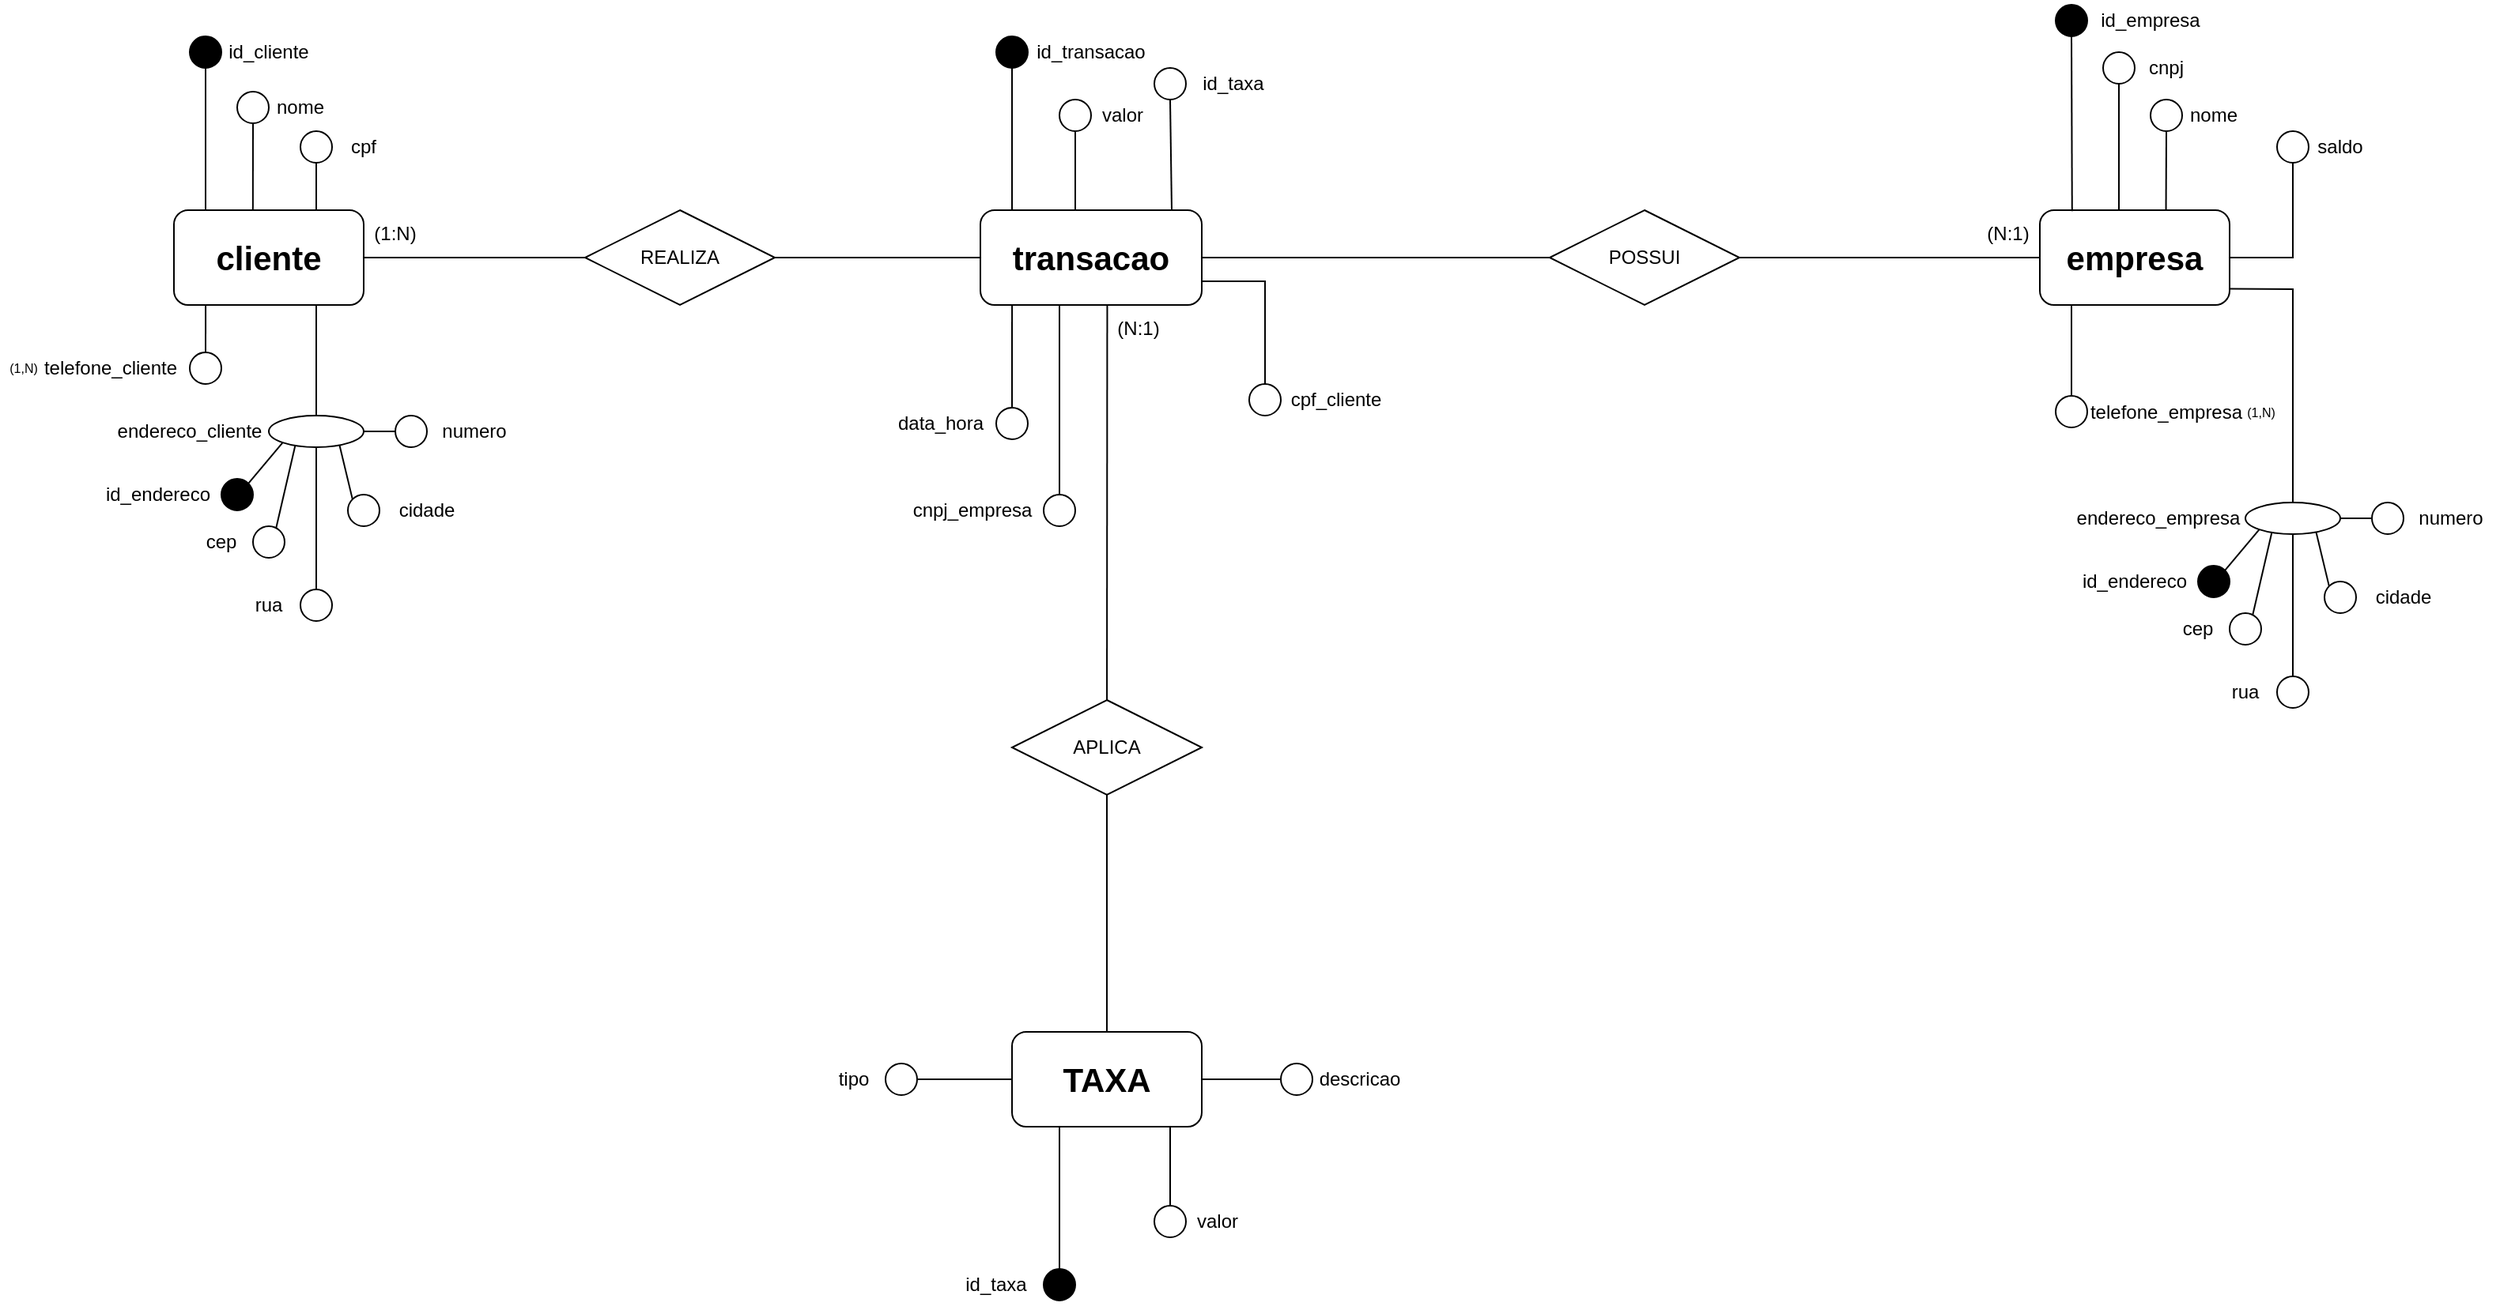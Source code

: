 <mxfile version="24.7.8">
  <diagram name="Página-1" id="SKghii0q1Nl7uyY7mQk5">
    <mxGraphModel dx="2487" dy="863" grid="1" gridSize="10" guides="1" tooltips="1" connect="1" arrows="1" fold="1" page="1" pageScale="1" pageWidth="827" pageHeight="1169" math="0" shadow="0">
      <root>
        <mxCell id="0" />
        <mxCell id="1" parent="0" />
        <mxCell id="FJmCj9QolmMg5CoQLkFB-1" value="&lt;b&gt;&lt;font style=&quot;font-size: 21px;&quot;&gt;cliente&lt;/font&gt;&lt;/b&gt;" style="rounded=1;whiteSpace=wrap;html=1;" parent="1" vertex="1">
          <mxGeometry x="100" y="190" width="120" height="60" as="geometry" />
        </mxCell>
        <mxCell id="FJmCj9QolmMg5CoQLkFB-2" value="" style="endArrow=none;html=1;rounded=0;exitX=0.167;exitY=1;exitDx=0;exitDy=0;exitPerimeter=0;" parent="1" source="FJmCj9QolmMg5CoQLkFB-1" target="FJmCj9QolmMg5CoQLkFB-3" edge="1">
          <mxGeometry width="50" height="50" relative="1" as="geometry">
            <mxPoint x="280" y="460" as="sourcePoint" />
            <mxPoint x="120" y="320" as="targetPoint" />
          </mxGeometry>
        </mxCell>
        <mxCell id="FJmCj9QolmMg5CoQLkFB-3" value="" style="ellipse;whiteSpace=wrap;html=1;aspect=fixed;" parent="1" vertex="1">
          <mxGeometry x="110" y="280" width="20" height="20" as="geometry" />
        </mxCell>
        <mxCell id="FJmCj9QolmMg5CoQLkFB-4" value="telefone_cliente" style="text;html=1;align=center;verticalAlign=middle;whiteSpace=wrap;rounded=0;" parent="1" vertex="1">
          <mxGeometry x="60" y="275" height="30" as="geometry" />
        </mxCell>
        <mxCell id="FJmCj9QolmMg5CoQLkFB-5" value="" style="endArrow=none;html=1;rounded=0;exitX=0.75;exitY=1;exitDx=0;exitDy=0;entryX=0.5;entryY=0;entryDx=0;entryDy=0;" parent="1" source="FJmCj9QolmMg5CoQLkFB-1" target="FJmCj9QolmMg5CoQLkFB-7" edge="1">
          <mxGeometry width="50" height="50" relative="1" as="geometry">
            <mxPoint x="280" y="460" as="sourcePoint" />
            <mxPoint x="190" y="330" as="targetPoint" />
          </mxGeometry>
        </mxCell>
        <mxCell id="FJmCj9QolmMg5CoQLkFB-31" value="" style="group" parent="1" vertex="1" connectable="0">
          <mxGeometry x="50" y="315" width="270" height="140" as="geometry" />
        </mxCell>
        <mxCell id="FJmCj9QolmMg5CoQLkFB-7" value="" style="ellipse;whiteSpace=wrap;html=1;" parent="FJmCj9QolmMg5CoQLkFB-31" vertex="1">
          <mxGeometry x="110" y="5" width="60" height="20" as="geometry" />
        </mxCell>
        <mxCell id="FJmCj9QolmMg5CoQLkFB-9" value="endereco_cliente" style="text;html=1;align=center;verticalAlign=middle;whiteSpace=wrap;rounded=0;" parent="FJmCj9QolmMg5CoQLkFB-31" vertex="1">
          <mxGeometry x="10" width="100" height="30" as="geometry" />
        </mxCell>
        <mxCell id="FJmCj9QolmMg5CoQLkFB-14" value="" style="group" parent="FJmCj9QolmMg5CoQLkFB-31" vertex="1" connectable="0">
          <mxGeometry y="15" width="100" height="57.5" as="geometry" />
        </mxCell>
        <mxCell id="FJmCj9QolmMg5CoQLkFB-12" value="" style="ellipse;whiteSpace=wrap;html=1;aspect=fixed;fillColor=#000000;" parent="FJmCj9QolmMg5CoQLkFB-14" vertex="1">
          <mxGeometry x="80" y="30" width="20" height="20" as="geometry" />
        </mxCell>
        <mxCell id="FJmCj9QolmMg5CoQLkFB-13" value="id_endereco" style="text;html=1;align=center;verticalAlign=middle;whiteSpace=wrap;rounded=0;" parent="FJmCj9QolmMg5CoQLkFB-14" vertex="1">
          <mxGeometry y="22.5" width="80" height="35" as="geometry" />
        </mxCell>
        <mxCell id="FJmCj9QolmMg5CoQLkFB-10" value="" style="endArrow=none;html=1;rounded=0;exitX=1;exitY=0;exitDx=0;exitDy=0;entryX=0;entryY=1;entryDx=0;entryDy=0;" parent="FJmCj9QolmMg5CoQLkFB-31" source="FJmCj9QolmMg5CoQLkFB-12" target="FJmCj9QolmMg5CoQLkFB-7" edge="1">
          <mxGeometry width="50" height="50" relative="1" as="geometry">
            <mxPoint x="126" y="55" as="sourcePoint" />
            <mxPoint x="120" y="25" as="targetPoint" />
          </mxGeometry>
        </mxCell>
        <mxCell id="FJmCj9QolmMg5CoQLkFB-16" value="" style="endArrow=none;html=1;rounded=0;entryX=0.5;entryY=0;entryDx=0;entryDy=0;" parent="FJmCj9QolmMg5CoQLkFB-31" target="FJmCj9QolmMg5CoQLkFB-17" edge="1">
          <mxGeometry width="50" height="50" relative="1" as="geometry">
            <mxPoint x="140" y="25" as="sourcePoint" />
            <mxPoint x="140" y="105" as="targetPoint" />
          </mxGeometry>
        </mxCell>
        <mxCell id="FJmCj9QolmMg5CoQLkFB-17" value="" style="ellipse;whiteSpace=wrap;html=1;aspect=fixed;" parent="FJmCj9QolmMg5CoQLkFB-31" vertex="1">
          <mxGeometry x="130" y="115" width="20" height="20" as="geometry" />
        </mxCell>
        <mxCell id="FJmCj9QolmMg5CoQLkFB-18" value="rua" style="text;html=1;align=center;verticalAlign=middle;whiteSpace=wrap;rounded=0;" parent="FJmCj9QolmMg5CoQLkFB-31" vertex="1">
          <mxGeometry x="80" y="110" width="60" height="30" as="geometry" />
        </mxCell>
        <mxCell id="FJmCj9QolmMg5CoQLkFB-19" value="" style="endArrow=none;html=1;rounded=0;exitX=0.745;exitY=0.931;exitDx=0;exitDy=0;exitPerimeter=0;entryX=0;entryY=0;entryDx=0;entryDy=0;" parent="FJmCj9QolmMg5CoQLkFB-31" source="FJmCj9QolmMg5CoQLkFB-7" target="FJmCj9QolmMg5CoQLkFB-21" edge="1">
          <mxGeometry width="50" height="50" relative="1" as="geometry">
            <mxPoint x="130" y="85" as="sourcePoint" />
            <mxPoint x="170" y="65" as="targetPoint" />
          </mxGeometry>
        </mxCell>
        <mxCell id="FJmCj9QolmMg5CoQLkFB-21" value="" style="ellipse;whiteSpace=wrap;html=1;aspect=fixed;" parent="FJmCj9QolmMg5CoQLkFB-31" vertex="1">
          <mxGeometry x="160" y="55" width="20" height="20" as="geometry" />
        </mxCell>
        <mxCell id="FJmCj9QolmMg5CoQLkFB-22" value="cidade" style="text;html=1;align=center;verticalAlign=middle;whiteSpace=wrap;rounded=0;" parent="FJmCj9QolmMg5CoQLkFB-31" vertex="1">
          <mxGeometry x="180" y="50" width="60" height="30" as="geometry" />
        </mxCell>
        <mxCell id="FJmCj9QolmMg5CoQLkFB-23" value="" style="endArrow=none;html=1;rounded=0;exitX=1;exitY=0.5;exitDx=0;exitDy=0;entryX=0;entryY=0.5;entryDx=0;entryDy=0;" parent="FJmCj9QolmMg5CoQLkFB-31" source="FJmCj9QolmMg5CoQLkFB-7" target="FJmCj9QolmMg5CoQLkFB-24" edge="1">
          <mxGeometry width="50" height="50" relative="1" as="geometry">
            <mxPoint x="130" y="85" as="sourcePoint" />
            <mxPoint x="200" y="15" as="targetPoint" />
          </mxGeometry>
        </mxCell>
        <mxCell id="FJmCj9QolmMg5CoQLkFB-24" value="" style="ellipse;whiteSpace=wrap;html=1;aspect=fixed;" parent="FJmCj9QolmMg5CoQLkFB-31" vertex="1">
          <mxGeometry x="190" y="5" width="20" height="20" as="geometry" />
        </mxCell>
        <mxCell id="FJmCj9QolmMg5CoQLkFB-25" value="numero" style="text;html=1;align=center;verticalAlign=middle;whiteSpace=wrap;rounded=0;" parent="FJmCj9QolmMg5CoQLkFB-31" vertex="1">
          <mxGeometry x="210" width="60" height="30" as="geometry" />
        </mxCell>
        <mxCell id="FJmCj9QolmMg5CoQLkFB-27" value="" style="endArrow=none;html=1;rounded=0;entryX=0.277;entryY=0.96;entryDx=0;entryDy=0;entryPerimeter=0;exitX=0.731;exitY=0.058;exitDx=0;exitDy=0;exitPerimeter=0;" parent="FJmCj9QolmMg5CoQLkFB-31" source="FJmCj9QolmMg5CoQLkFB-29" target="FJmCj9QolmMg5CoQLkFB-7" edge="1">
          <mxGeometry width="50" height="50" relative="1" as="geometry">
            <mxPoint x="110" y="75" as="sourcePoint" />
            <mxPoint x="120" y="35" as="targetPoint" />
          </mxGeometry>
        </mxCell>
        <mxCell id="FJmCj9QolmMg5CoQLkFB-29" value="" style="ellipse;whiteSpace=wrap;html=1;aspect=fixed;" parent="FJmCj9QolmMg5CoQLkFB-31" vertex="1">
          <mxGeometry x="100" y="75" width="20" height="20" as="geometry" />
        </mxCell>
        <mxCell id="FJmCj9QolmMg5CoQLkFB-30" value="cep" style="text;html=1;align=center;verticalAlign=middle;whiteSpace=wrap;rounded=0;" parent="FJmCj9QolmMg5CoQLkFB-31" vertex="1">
          <mxGeometry x="50" y="70" width="60" height="30" as="geometry" />
        </mxCell>
        <mxCell id="FJmCj9QolmMg5CoQLkFB-32" value="" style="endArrow=none;html=1;rounded=0;" parent="1" edge="1">
          <mxGeometry width="50" height="50" relative="1" as="geometry">
            <mxPoint x="120" y="100" as="sourcePoint" />
            <mxPoint x="120" y="190" as="targetPoint" />
          </mxGeometry>
        </mxCell>
        <mxCell id="FJmCj9QolmMg5CoQLkFB-33" value="" style="ellipse;whiteSpace=wrap;html=1;aspect=fixed;fillColor=#000000;" parent="1" vertex="1">
          <mxGeometry x="110" y="80" width="20" height="20" as="geometry" />
        </mxCell>
        <mxCell id="FJmCj9QolmMg5CoQLkFB-34" value="id_cliente" style="text;html=1;align=center;verticalAlign=middle;whiteSpace=wrap;rounded=0;" parent="1" vertex="1">
          <mxGeometry x="130" y="75" width="60" height="30" as="geometry" />
        </mxCell>
        <mxCell id="FJmCj9QolmMg5CoQLkFB-35" value="" style="endArrow=none;html=1;rounded=0;entryX=0.5;entryY=1;entryDx=0;entryDy=0;exitX=0.416;exitY=-0.008;exitDx=0;exitDy=0;exitPerimeter=0;" parent="1" source="FJmCj9QolmMg5CoQLkFB-1" target="FJmCj9QolmMg5CoQLkFB-36" edge="1">
          <mxGeometry width="50" height="50" relative="1" as="geometry">
            <mxPoint x="150" y="180" as="sourcePoint" />
            <mxPoint x="145" y="130" as="targetPoint" />
          </mxGeometry>
        </mxCell>
        <mxCell id="FJmCj9QolmMg5CoQLkFB-36" value="" style="ellipse;whiteSpace=wrap;html=1;aspect=fixed;" parent="1" vertex="1">
          <mxGeometry x="140" y="115" width="20" height="20" as="geometry" />
        </mxCell>
        <mxCell id="FJmCj9QolmMg5CoQLkFB-37" value="nome" style="text;html=1;align=center;verticalAlign=middle;whiteSpace=wrap;rounded=0;" parent="1" vertex="1">
          <mxGeometry x="150" y="110" width="60" height="30" as="geometry" />
        </mxCell>
        <mxCell id="FJmCj9QolmMg5CoQLkFB-38" value="" style="endArrow=none;html=1;rounded=0;exitX=0.416;exitY=-0.008;exitDx=0;exitDy=0;exitPerimeter=0;" parent="1" edge="1">
          <mxGeometry width="50" height="50" relative="1" as="geometry">
            <mxPoint x="190" y="190" as="sourcePoint" />
            <mxPoint x="190" y="160" as="targetPoint" />
          </mxGeometry>
        </mxCell>
        <mxCell id="FJmCj9QolmMg5CoQLkFB-39" value="" style="ellipse;whiteSpace=wrap;html=1;aspect=fixed;" parent="1" vertex="1">
          <mxGeometry x="180" y="140" width="20" height="20" as="geometry" />
        </mxCell>
        <mxCell id="FJmCj9QolmMg5CoQLkFB-40" value="cpf" style="text;html=1;align=center;verticalAlign=middle;whiteSpace=wrap;rounded=0;" parent="1" vertex="1">
          <mxGeometry x="190" y="135" width="60" height="30" as="geometry" />
        </mxCell>
        <mxCell id="FJmCj9QolmMg5CoQLkFB-41" value="(1,N)" style="text;html=1;align=center;verticalAlign=middle;whiteSpace=wrap;rounded=0;fontSize=8;" parent="1" vertex="1">
          <mxGeometry x="-10" y="280" width="30" height="20" as="geometry" />
        </mxCell>
        <mxCell id="FJmCj9QolmMg5CoQLkFB-42" value="REALIZA" style="shape=rhombus;perimeter=rhombusPerimeter;whiteSpace=wrap;html=1;align=center;" parent="1" vertex="1">
          <mxGeometry x="360" y="190" width="120" height="60" as="geometry" />
        </mxCell>
        <mxCell id="FJmCj9QolmMg5CoQLkFB-43" value="" style="endArrow=none;html=1;rounded=0;" parent="1" source="FJmCj9QolmMg5CoQLkFB-1" target="FJmCj9QolmMg5CoQLkFB-42" edge="1">
          <mxGeometry width="50" height="50" relative="1" as="geometry">
            <mxPoint x="310" y="340" as="sourcePoint" />
            <mxPoint x="360" y="290" as="targetPoint" />
          </mxGeometry>
        </mxCell>
        <mxCell id="FJmCj9QolmMg5CoQLkFB-44" value="&lt;font style=&quot;font-size: 21px;&quot;&gt;&lt;b&gt;transacao&lt;/b&gt;&lt;/font&gt;" style="rounded=1;whiteSpace=wrap;html=1;" parent="1" vertex="1">
          <mxGeometry x="610" y="190" width="140" height="60" as="geometry" />
        </mxCell>
        <mxCell id="FJmCj9QolmMg5CoQLkFB-45" value="" style="endArrow=none;html=1;rounded=0;" parent="1" source="FJmCj9QolmMg5CoQLkFB-42" target="FJmCj9QolmMg5CoQLkFB-44" edge="1">
          <mxGeometry width="50" height="50" relative="1" as="geometry">
            <mxPoint x="640" y="340" as="sourcePoint" />
            <mxPoint x="690" y="290" as="targetPoint" />
          </mxGeometry>
        </mxCell>
        <mxCell id="FJmCj9QolmMg5CoQLkFB-46" value="" style="endArrow=none;html=1;rounded=0;entryX=0.5;entryY=1;entryDx=0;entryDy=0;" parent="1" target="FJmCj9QolmMg5CoQLkFB-47" edge="1">
          <mxGeometry width="50" height="50" relative="1" as="geometry">
            <mxPoint x="630" y="190" as="sourcePoint" />
            <mxPoint x="630" y="120" as="targetPoint" />
          </mxGeometry>
        </mxCell>
        <mxCell id="FJmCj9QolmMg5CoQLkFB-47" value="" style="ellipse;whiteSpace=wrap;html=1;aspect=fixed;fillColor=#000000;" parent="1" vertex="1">
          <mxGeometry x="620" y="80" width="20" height="20" as="geometry" />
        </mxCell>
        <mxCell id="FJmCj9QolmMg5CoQLkFB-48" value="id_transacao" style="text;html=1;align=center;verticalAlign=middle;whiteSpace=wrap;rounded=0;" parent="1" vertex="1">
          <mxGeometry x="640" y="75" width="80" height="30" as="geometry" />
        </mxCell>
        <mxCell id="FJmCj9QolmMg5CoQLkFB-53" value="" style="endArrow=none;html=1;rounded=0;" parent="1" edge="1">
          <mxGeometry width="50" height="50" relative="1" as="geometry">
            <mxPoint x="670" y="190" as="sourcePoint" />
            <mxPoint x="670" y="140" as="targetPoint" />
          </mxGeometry>
        </mxCell>
        <mxCell id="FJmCj9QolmMg5CoQLkFB-56" value="" style="ellipse;whiteSpace=wrap;html=1;aspect=fixed;" parent="1" vertex="1">
          <mxGeometry x="660" y="120" width="20" height="20" as="geometry" />
        </mxCell>
        <mxCell id="FJmCj9QolmMg5CoQLkFB-57" value="valor" style="text;html=1;align=center;verticalAlign=middle;whiteSpace=wrap;rounded=0;" parent="1" vertex="1">
          <mxGeometry x="670" y="115" width="60" height="30" as="geometry" />
        </mxCell>
        <mxCell id="FJmCj9QolmMg5CoQLkFB-58" value="" style="endArrow=none;html=1;rounded=0;entryX=0.143;entryY=1;entryDx=0;entryDy=0;entryPerimeter=0;" parent="1" source="FJmCj9QolmMg5CoQLkFB-59" target="FJmCj9QolmMg5CoQLkFB-44" edge="1">
          <mxGeometry width="50" height="50" relative="1" as="geometry">
            <mxPoint x="623" y="310" as="sourcePoint" />
            <mxPoint x="623" y="250" as="targetPoint" />
          </mxGeometry>
        </mxCell>
        <mxCell id="FJmCj9QolmMg5CoQLkFB-59" value="" style="ellipse;whiteSpace=wrap;html=1;aspect=fixed;" parent="1" vertex="1">
          <mxGeometry x="620" y="315" width="20" height="20" as="geometry" />
        </mxCell>
        <mxCell id="FJmCj9QolmMg5CoQLkFB-60" value="data_hora" style="text;html=1;align=center;verticalAlign=middle;whiteSpace=wrap;rounded=0;" parent="1" vertex="1">
          <mxGeometry x="550" y="310" width="70" height="30" as="geometry" />
        </mxCell>
        <mxCell id="FJmCj9QolmMg5CoQLkFB-61" value="" style="endArrow=none;html=1;rounded=0;" parent="1" edge="1">
          <mxGeometry width="50" height="50" relative="1" as="geometry">
            <mxPoint x="730" y="120" as="sourcePoint" />
            <mxPoint x="731" y="190" as="targetPoint" />
            <Array as="points" />
          </mxGeometry>
        </mxCell>
        <mxCell id="FJmCj9QolmMg5CoQLkFB-62" value="" style="ellipse;whiteSpace=wrap;html=1;aspect=fixed;" parent="1" vertex="1">
          <mxGeometry x="720" y="100" width="20" height="20" as="geometry" />
        </mxCell>
        <mxCell id="FJmCj9QolmMg5CoQLkFB-63" value="id_taxa" style="text;html=1;align=center;verticalAlign=middle;whiteSpace=wrap;rounded=0;" parent="1" vertex="1">
          <mxGeometry x="740" y="95" width="60" height="30" as="geometry" />
        </mxCell>
        <mxCell id="FJmCj9QolmMg5CoQLkFB-64" value="" style="endArrow=none;html=1;rounded=0;entryX=1;entryY=0.75;entryDx=0;entryDy=0;" parent="1" target="FJmCj9QolmMg5CoQLkFB-44" edge="1">
          <mxGeometry width="50" height="50" relative="1" as="geometry">
            <mxPoint x="790" y="300" as="sourcePoint" />
            <mxPoint x="790" y="230" as="targetPoint" />
            <Array as="points">
              <mxPoint x="790" y="280" />
              <mxPoint x="790" y="235" />
            </Array>
          </mxGeometry>
        </mxCell>
        <mxCell id="FJmCj9QolmMg5CoQLkFB-65" value="" style="ellipse;whiteSpace=wrap;html=1;aspect=fixed;" parent="1" vertex="1">
          <mxGeometry x="780" y="300" width="20" height="20" as="geometry" />
        </mxCell>
        <mxCell id="FJmCj9QolmMg5CoQLkFB-66" value="cpf_cliente" style="text;html=1;align=center;verticalAlign=middle;whiteSpace=wrap;rounded=0;" parent="1" vertex="1">
          <mxGeometry x="800" y="292.5" width="70" height="35" as="geometry" />
        </mxCell>
        <mxCell id="FJmCj9QolmMg5CoQLkFB-67" value="" style="endArrow=none;html=1;rounded=0;entryX=0.143;entryY=1;entryDx=0;entryDy=0;entryPerimeter=0;" parent="1" edge="1">
          <mxGeometry width="50" height="50" relative="1" as="geometry">
            <mxPoint x="660" y="370" as="sourcePoint" />
            <mxPoint x="660" y="250" as="targetPoint" />
          </mxGeometry>
        </mxCell>
        <mxCell id="FJmCj9QolmMg5CoQLkFB-68" value="" style="ellipse;whiteSpace=wrap;html=1;aspect=fixed;" parent="1" vertex="1">
          <mxGeometry x="650" y="370" width="20" height="20" as="geometry" />
        </mxCell>
        <mxCell id="FJmCj9QolmMg5CoQLkFB-69" value="cnpj_empresa" style="text;html=1;align=center;verticalAlign=middle;whiteSpace=wrap;rounded=0;" parent="1" vertex="1">
          <mxGeometry x="560" y="365" width="90" height="30" as="geometry" />
        </mxCell>
        <mxCell id="FJmCj9QolmMg5CoQLkFB-70" value="" style="endArrow=none;html=1;rounded=0;entryX=0.573;entryY=0.999;entryDx=0;entryDy=0;entryPerimeter=0;" parent="1" source="FJmCj9QolmMg5CoQLkFB-71" target="FJmCj9QolmMg5CoQLkFB-44" edge="1">
          <mxGeometry width="50" height="50" relative="1" as="geometry">
            <mxPoint x="688" y="530" as="sourcePoint" />
            <mxPoint x="730" y="280" as="targetPoint" />
          </mxGeometry>
        </mxCell>
        <mxCell id="FJmCj9QolmMg5CoQLkFB-71" value="APLICA" style="shape=rhombus;perimeter=rhombusPerimeter;whiteSpace=wrap;html=1;align=center;" parent="1" vertex="1">
          <mxGeometry x="630" y="500" width="120" height="60" as="geometry" />
        </mxCell>
        <mxCell id="FJmCj9QolmMg5CoQLkFB-72" value="" style="endArrow=none;html=1;rounded=0;" parent="1" source="FJmCj9QolmMg5CoQLkFB-73" target="FJmCj9QolmMg5CoQLkFB-71" edge="1">
          <mxGeometry width="50" height="50" relative="1" as="geometry">
            <mxPoint x="690" y="700" as="sourcePoint" />
            <mxPoint x="690" y="630" as="targetPoint" />
          </mxGeometry>
        </mxCell>
        <mxCell id="FJmCj9QolmMg5CoQLkFB-73" value="TAXA" style="rounded=1;whiteSpace=wrap;html=1;fontStyle=1;fontSize=21;" parent="1" vertex="1">
          <mxGeometry x="630" y="710" width="120" height="60" as="geometry" />
        </mxCell>
        <mxCell id="FJmCj9QolmMg5CoQLkFB-74" value="" style="endArrow=none;html=1;rounded=0;entryX=0.25;entryY=1;entryDx=0;entryDy=0;" parent="1" target="FJmCj9QolmMg5CoQLkFB-73" edge="1">
          <mxGeometry width="50" height="50" relative="1" as="geometry">
            <mxPoint x="660" y="860" as="sourcePoint" />
            <mxPoint x="700" y="650" as="targetPoint" />
          </mxGeometry>
        </mxCell>
        <mxCell id="FJmCj9QolmMg5CoQLkFB-75" value="" style="ellipse;whiteSpace=wrap;html=1;aspect=fixed;fillColor=#000000;" parent="1" vertex="1">
          <mxGeometry x="650" y="860" width="20" height="20" as="geometry" />
        </mxCell>
        <mxCell id="FJmCj9QolmMg5CoQLkFB-76" value="id_taxa" style="text;html=1;align=center;verticalAlign=middle;whiteSpace=wrap;rounded=0;" parent="1" vertex="1">
          <mxGeometry x="590" y="855" width="60" height="30" as="geometry" />
        </mxCell>
        <mxCell id="FJmCj9QolmMg5CoQLkFB-78" value="" style="endArrow=none;html=1;rounded=0;" parent="1" source="FJmCj9QolmMg5CoQLkFB-79" edge="1">
          <mxGeometry width="50" height="50" relative="1" as="geometry">
            <mxPoint x="737" y="830" as="sourcePoint" />
            <mxPoint x="730" y="770" as="targetPoint" />
          </mxGeometry>
        </mxCell>
        <mxCell id="FJmCj9QolmMg5CoQLkFB-79" value="" style="ellipse;whiteSpace=wrap;html=1;aspect=fixed;fillColor=default;" parent="1" vertex="1">
          <mxGeometry x="720" y="820" width="20" height="20" as="geometry" />
        </mxCell>
        <mxCell id="FJmCj9QolmMg5CoQLkFB-80" value="valor" style="text;html=1;align=center;verticalAlign=middle;whiteSpace=wrap;rounded=0;" parent="1" vertex="1">
          <mxGeometry x="730" y="815" width="60" height="30" as="geometry" />
        </mxCell>
        <mxCell id="FJmCj9QolmMg5CoQLkFB-81" value="" style="endArrow=none;html=1;rounded=0;" parent="1" source="FJmCj9QolmMg5CoQLkFB-83" target="FJmCj9QolmMg5CoQLkFB-73" edge="1">
          <mxGeometry width="50" height="50" relative="1" as="geometry">
            <mxPoint x="560" y="740" as="sourcePoint" />
            <mxPoint x="510" y="765" as="targetPoint" />
          </mxGeometry>
        </mxCell>
        <mxCell id="FJmCj9QolmMg5CoQLkFB-84" value="tipo" style="text;html=1;align=center;verticalAlign=middle;whiteSpace=wrap;rounded=0;" parent="1" vertex="1">
          <mxGeometry x="500" y="725" width="60" height="30" as="geometry" />
        </mxCell>
        <mxCell id="FJmCj9QolmMg5CoQLkFB-87" value="" style="endArrow=none;html=1;rounded=0;" parent="1" target="FJmCj9QolmMg5CoQLkFB-83" edge="1">
          <mxGeometry width="50" height="50" relative="1" as="geometry">
            <mxPoint x="560" y="740" as="sourcePoint" />
            <mxPoint x="630" y="740" as="targetPoint" />
          </mxGeometry>
        </mxCell>
        <mxCell id="FJmCj9QolmMg5CoQLkFB-83" value="" style="ellipse;whiteSpace=wrap;html=1;aspect=fixed;fillColor=default;" parent="1" vertex="1">
          <mxGeometry x="550" y="730" width="20" height="20" as="geometry" />
        </mxCell>
        <mxCell id="FJmCj9QolmMg5CoQLkFB-88" value="" style="endArrow=none;html=1;rounded=0;" parent="1" source="FJmCj9QolmMg5CoQLkFB-73" edge="1">
          <mxGeometry width="50" height="50" relative="1" as="geometry">
            <mxPoint x="767" y="739.71" as="sourcePoint" />
            <mxPoint x="800" y="740" as="targetPoint" />
          </mxGeometry>
        </mxCell>
        <mxCell id="FJmCj9QolmMg5CoQLkFB-89" value="" style="ellipse;whiteSpace=wrap;html=1;aspect=fixed;fillColor=default;" parent="1" vertex="1">
          <mxGeometry x="800" y="730" width="20" height="20" as="geometry" />
        </mxCell>
        <mxCell id="FJmCj9QolmMg5CoQLkFB-90" value="descricao" style="text;html=1;align=center;verticalAlign=middle;whiteSpace=wrap;rounded=0;" parent="1" vertex="1">
          <mxGeometry x="820" y="725" width="60" height="30" as="geometry" />
        </mxCell>
        <mxCell id="FJmCj9QolmMg5CoQLkFB-91" value="(1:N)" style="text;html=1;align=center;verticalAlign=middle;whiteSpace=wrap;rounded=0;" parent="1" vertex="1">
          <mxGeometry x="210" y="190" width="60" height="30" as="geometry" />
        </mxCell>
        <mxCell id="FJmCj9QolmMg5CoQLkFB-92" value="(N:1)" style="text;html=1;align=center;verticalAlign=middle;whiteSpace=wrap;rounded=0;" parent="1" vertex="1">
          <mxGeometry x="680" y="250" width="60" height="30" as="geometry" />
        </mxCell>
        <mxCell id="FJmCj9QolmMg5CoQLkFB-96" value="POSSUI" style="shape=rhombus;perimeter=rhombusPerimeter;whiteSpace=wrap;html=1;align=center;" parent="1" vertex="1">
          <mxGeometry x="970" y="190" width="120" height="60" as="geometry" />
        </mxCell>
        <mxCell id="FJmCj9QolmMg5CoQLkFB-97" value="" style="endArrow=none;html=1;rounded=0;" parent="1" source="FJmCj9QolmMg5CoQLkFB-44" target="FJmCj9QolmMg5CoQLkFB-96" edge="1">
          <mxGeometry width="50" height="50" relative="1" as="geometry">
            <mxPoint x="780" y="410" as="sourcePoint" />
            <mxPoint x="830" y="360" as="targetPoint" />
          </mxGeometry>
        </mxCell>
        <mxCell id="FJmCj9QolmMg5CoQLkFB-98" value="" style="endArrow=none;html=1;rounded=0;" parent="1" source="FJmCj9QolmMg5CoQLkFB-96" target="FJmCj9QolmMg5CoQLkFB-99" edge="1">
          <mxGeometry width="50" height="50" relative="1" as="geometry">
            <mxPoint x="1021" y="470" as="sourcePoint" />
            <mxPoint x="1260" y="220" as="targetPoint" />
          </mxGeometry>
        </mxCell>
        <mxCell id="FJmCj9QolmMg5CoQLkFB-99" value="empresa" style="rounded=1;whiteSpace=wrap;html=1;fontStyle=1;fontSize=21;" parent="1" vertex="1">
          <mxGeometry x="1280" y="190" width="120" height="60" as="geometry" />
        </mxCell>
        <mxCell id="FJmCj9QolmMg5CoQLkFB-102" value="" style="endArrow=none;html=1;rounded=0;exitX=0.17;exitY=0.01;exitDx=0;exitDy=0;exitPerimeter=0;entryX=0.5;entryY=1;entryDx=0;entryDy=0;" parent="1" source="FJmCj9QolmMg5CoQLkFB-99" target="FJmCj9QolmMg5CoQLkFB-123" edge="1">
          <mxGeometry width="50" height="50" relative="1" as="geometry">
            <mxPoint x="1230" y="130" as="sourcePoint" />
            <mxPoint x="1292" y="80" as="targetPoint" />
          </mxGeometry>
        </mxCell>
        <mxCell id="FJmCj9QolmMg5CoQLkFB-103" value="" style="group" parent="1" vertex="1" connectable="0">
          <mxGeometry x="1300" y="370" width="270" height="140" as="geometry" />
        </mxCell>
        <mxCell id="FJmCj9QolmMg5CoQLkFB-104" value="" style="ellipse;whiteSpace=wrap;html=1;" parent="FJmCj9QolmMg5CoQLkFB-103" vertex="1">
          <mxGeometry x="110" y="5" width="60" height="20" as="geometry" />
        </mxCell>
        <mxCell id="FJmCj9QolmMg5CoQLkFB-105" value="endereco_empresa" style="text;html=1;align=center;verticalAlign=middle;whiteSpace=wrap;rounded=0;" parent="FJmCj9QolmMg5CoQLkFB-103" vertex="1">
          <mxGeometry width="110" height="30" as="geometry" />
        </mxCell>
        <mxCell id="FJmCj9QolmMg5CoQLkFB-106" value="" style="group" parent="FJmCj9QolmMg5CoQLkFB-103" vertex="1" connectable="0">
          <mxGeometry y="15" width="100" height="57.5" as="geometry" />
        </mxCell>
        <mxCell id="FJmCj9QolmMg5CoQLkFB-107" value="" style="ellipse;whiteSpace=wrap;html=1;aspect=fixed;fillColor=#000000;" parent="FJmCj9QolmMg5CoQLkFB-106" vertex="1">
          <mxGeometry x="80" y="30" width="20" height="20" as="geometry" />
        </mxCell>
        <mxCell id="FJmCj9QolmMg5CoQLkFB-108" value="id_endereco" style="text;html=1;align=center;verticalAlign=middle;whiteSpace=wrap;rounded=0;" parent="FJmCj9QolmMg5CoQLkFB-106" vertex="1">
          <mxGeometry y="22.5" width="80" height="35" as="geometry" />
        </mxCell>
        <mxCell id="FJmCj9QolmMg5CoQLkFB-109" value="" style="endArrow=none;html=1;rounded=0;exitX=1;exitY=0;exitDx=0;exitDy=0;entryX=0;entryY=1;entryDx=0;entryDy=0;" parent="FJmCj9QolmMg5CoQLkFB-103" source="FJmCj9QolmMg5CoQLkFB-107" target="FJmCj9QolmMg5CoQLkFB-104" edge="1">
          <mxGeometry width="50" height="50" relative="1" as="geometry">
            <mxPoint x="126" y="55" as="sourcePoint" />
            <mxPoint x="120" y="25" as="targetPoint" />
          </mxGeometry>
        </mxCell>
        <mxCell id="FJmCj9QolmMg5CoQLkFB-110" value="" style="endArrow=none;html=1;rounded=0;entryX=0.5;entryY=0;entryDx=0;entryDy=0;" parent="FJmCj9QolmMg5CoQLkFB-103" target="FJmCj9QolmMg5CoQLkFB-111" edge="1">
          <mxGeometry width="50" height="50" relative="1" as="geometry">
            <mxPoint x="140" y="25" as="sourcePoint" />
            <mxPoint x="140" y="105" as="targetPoint" />
          </mxGeometry>
        </mxCell>
        <mxCell id="FJmCj9QolmMg5CoQLkFB-111" value="" style="ellipse;whiteSpace=wrap;html=1;aspect=fixed;" parent="FJmCj9QolmMg5CoQLkFB-103" vertex="1">
          <mxGeometry x="130" y="115" width="20" height="20" as="geometry" />
        </mxCell>
        <mxCell id="FJmCj9QolmMg5CoQLkFB-112" value="rua" style="text;html=1;align=center;verticalAlign=middle;whiteSpace=wrap;rounded=0;" parent="FJmCj9QolmMg5CoQLkFB-103" vertex="1">
          <mxGeometry x="80" y="110" width="60" height="30" as="geometry" />
        </mxCell>
        <mxCell id="FJmCj9QolmMg5CoQLkFB-113" value="" style="endArrow=none;html=1;rounded=0;exitX=0.745;exitY=0.931;exitDx=0;exitDy=0;exitPerimeter=0;entryX=0;entryY=0;entryDx=0;entryDy=0;" parent="FJmCj9QolmMg5CoQLkFB-103" source="FJmCj9QolmMg5CoQLkFB-104" target="FJmCj9QolmMg5CoQLkFB-114" edge="1">
          <mxGeometry width="50" height="50" relative="1" as="geometry">
            <mxPoint x="130" y="85" as="sourcePoint" />
            <mxPoint x="170" y="65" as="targetPoint" />
          </mxGeometry>
        </mxCell>
        <mxCell id="FJmCj9QolmMg5CoQLkFB-114" value="" style="ellipse;whiteSpace=wrap;html=1;aspect=fixed;" parent="FJmCj9QolmMg5CoQLkFB-103" vertex="1">
          <mxGeometry x="160" y="55" width="20" height="20" as="geometry" />
        </mxCell>
        <mxCell id="FJmCj9QolmMg5CoQLkFB-115" value="cidade" style="text;html=1;align=center;verticalAlign=middle;whiteSpace=wrap;rounded=0;" parent="FJmCj9QolmMg5CoQLkFB-103" vertex="1">
          <mxGeometry x="180" y="50" width="60" height="30" as="geometry" />
        </mxCell>
        <mxCell id="FJmCj9QolmMg5CoQLkFB-116" value="" style="endArrow=none;html=1;rounded=0;exitX=1;exitY=0.5;exitDx=0;exitDy=0;entryX=0;entryY=0.5;entryDx=0;entryDy=0;" parent="FJmCj9QolmMg5CoQLkFB-103" source="FJmCj9QolmMg5CoQLkFB-104" target="FJmCj9QolmMg5CoQLkFB-117" edge="1">
          <mxGeometry width="50" height="50" relative="1" as="geometry">
            <mxPoint x="130" y="85" as="sourcePoint" />
            <mxPoint x="200" y="15" as="targetPoint" />
          </mxGeometry>
        </mxCell>
        <mxCell id="FJmCj9QolmMg5CoQLkFB-117" value="" style="ellipse;whiteSpace=wrap;html=1;aspect=fixed;" parent="FJmCj9QolmMg5CoQLkFB-103" vertex="1">
          <mxGeometry x="190" y="5" width="20" height="20" as="geometry" />
        </mxCell>
        <mxCell id="FJmCj9QolmMg5CoQLkFB-118" value="numero" style="text;html=1;align=center;verticalAlign=middle;whiteSpace=wrap;rounded=0;" parent="FJmCj9QolmMg5CoQLkFB-103" vertex="1">
          <mxGeometry x="210" width="60" height="30" as="geometry" />
        </mxCell>
        <mxCell id="FJmCj9QolmMg5CoQLkFB-119" value="" style="endArrow=none;html=1;rounded=0;entryX=0.277;entryY=0.96;entryDx=0;entryDy=0;entryPerimeter=0;exitX=0.731;exitY=0.058;exitDx=0;exitDy=0;exitPerimeter=0;" parent="FJmCj9QolmMg5CoQLkFB-103" source="FJmCj9QolmMg5CoQLkFB-120" target="FJmCj9QolmMg5CoQLkFB-104" edge="1">
          <mxGeometry width="50" height="50" relative="1" as="geometry">
            <mxPoint x="110" y="75" as="sourcePoint" />
            <mxPoint x="120" y="35" as="targetPoint" />
          </mxGeometry>
        </mxCell>
        <mxCell id="FJmCj9QolmMg5CoQLkFB-120" value="" style="ellipse;whiteSpace=wrap;html=1;aspect=fixed;" parent="FJmCj9QolmMg5CoQLkFB-103" vertex="1">
          <mxGeometry x="100" y="75" width="20" height="20" as="geometry" />
        </mxCell>
        <mxCell id="FJmCj9QolmMg5CoQLkFB-121" value="cep" style="text;html=1;align=center;verticalAlign=middle;whiteSpace=wrap;rounded=0;" parent="FJmCj9QolmMg5CoQLkFB-103" vertex="1">
          <mxGeometry x="50" y="70" width="60" height="30" as="geometry" />
        </mxCell>
        <mxCell id="FJmCj9QolmMg5CoQLkFB-122" value="" style="endArrow=none;html=1;rounded=0;exitX=1.003;exitY=0.829;exitDx=0;exitDy=0;exitPerimeter=0;" parent="1" source="FJmCj9QolmMg5CoQLkFB-99" target="FJmCj9QolmMg5CoQLkFB-104" edge="1">
          <mxGeometry width="50" height="50" relative="1" as="geometry">
            <mxPoint x="1410" y="240" as="sourcePoint" />
            <mxPoint x="1480" y="378.75" as="targetPoint" />
            <Array as="points">
              <mxPoint x="1440" y="240" />
            </Array>
          </mxGeometry>
        </mxCell>
        <mxCell id="FJmCj9QolmMg5CoQLkFB-123" value="" style="ellipse;whiteSpace=wrap;html=1;aspect=fixed;fillColor=#000000;" parent="1" vertex="1">
          <mxGeometry x="1290" y="60" width="20" height="20" as="geometry" />
        </mxCell>
        <mxCell id="FJmCj9QolmMg5CoQLkFB-124" value="id_empresa" style="text;html=1;align=center;verticalAlign=middle;whiteSpace=wrap;rounded=0;" parent="1" vertex="1">
          <mxGeometry x="1310" y="57.5" width="80" height="25" as="geometry" />
        </mxCell>
        <mxCell id="FJmCj9QolmMg5CoQLkFB-125" value="" style="endArrow=none;html=1;rounded=0;" parent="1" edge="1">
          <mxGeometry width="50" height="50" relative="1" as="geometry">
            <mxPoint x="1330" y="190" as="sourcePoint" />
            <mxPoint x="1330" y="110" as="targetPoint" />
          </mxGeometry>
        </mxCell>
        <mxCell id="FJmCj9QolmMg5CoQLkFB-127" value="" style="ellipse;whiteSpace=wrap;html=1;aspect=fixed;" parent="1" vertex="1">
          <mxGeometry x="1320" y="90" width="20" height="20" as="geometry" />
        </mxCell>
        <mxCell id="FJmCj9QolmMg5CoQLkFB-128" value="cnpj" style="text;html=1;align=center;verticalAlign=middle;whiteSpace=wrap;rounded=0;" parent="1" vertex="1">
          <mxGeometry x="1330" y="85" width="60" height="30" as="geometry" />
        </mxCell>
        <mxCell id="FJmCj9QolmMg5CoQLkFB-129" value="" style="endArrow=none;html=1;rounded=0;" parent="1" edge="1">
          <mxGeometry width="50" height="50" relative="1" as="geometry">
            <mxPoint x="1359.77" y="190" as="sourcePoint" />
            <mxPoint x="1360" y="140" as="targetPoint" />
          </mxGeometry>
        </mxCell>
        <mxCell id="FJmCj9QolmMg5CoQLkFB-130" value="" style="ellipse;whiteSpace=wrap;html=1;aspect=fixed;" parent="1" vertex="1">
          <mxGeometry x="1350" y="120" width="20" height="20" as="geometry" />
        </mxCell>
        <mxCell id="FJmCj9QolmMg5CoQLkFB-131" value="nome" style="text;html=1;align=center;verticalAlign=middle;whiteSpace=wrap;rounded=0;" parent="1" vertex="1">
          <mxGeometry x="1360" y="115" width="60" height="30" as="geometry" />
        </mxCell>
        <mxCell id="FJmCj9QolmMg5CoQLkFB-132" value="" style="endArrow=none;html=1;rounded=0;" parent="1" source="FJmCj9QolmMg5CoQLkFB-99" edge="1">
          <mxGeometry width="50" height="50" relative="1" as="geometry">
            <mxPoint x="1490" y="185" as="sourcePoint" />
            <mxPoint x="1440" y="160" as="targetPoint" />
            <Array as="points">
              <mxPoint x="1440" y="220" />
            </Array>
          </mxGeometry>
        </mxCell>
        <mxCell id="FJmCj9QolmMg5CoQLkFB-133" value="" style="ellipse;whiteSpace=wrap;html=1;aspect=fixed;" parent="1" vertex="1">
          <mxGeometry x="1430" y="140" width="20" height="20" as="geometry" />
        </mxCell>
        <mxCell id="FJmCj9QolmMg5CoQLkFB-134" value="saldo" style="text;html=1;align=center;verticalAlign=middle;whiteSpace=wrap;rounded=0;" parent="1" vertex="1">
          <mxGeometry x="1440" y="135" width="60" height="30" as="geometry" />
        </mxCell>
        <mxCell id="FJmCj9QolmMg5CoQLkFB-135" value="" style="endArrow=none;html=1;rounded=0;" parent="1" edge="1">
          <mxGeometry width="50" height="50" relative="1" as="geometry">
            <mxPoint x="1300" y="310" as="sourcePoint" />
            <mxPoint x="1300" y="250" as="targetPoint" />
          </mxGeometry>
        </mxCell>
        <mxCell id="FJmCj9QolmMg5CoQLkFB-136" value="" style="ellipse;whiteSpace=wrap;html=1;aspect=fixed;" parent="1" vertex="1">
          <mxGeometry x="1290" y="307.5" width="20" height="20" as="geometry" />
        </mxCell>
        <mxCell id="FJmCj9QolmMg5CoQLkFB-137" value="telefone_empresa" style="text;html=1;align=center;verticalAlign=middle;whiteSpace=wrap;rounded=0;" parent="1" vertex="1">
          <mxGeometry x="1330" y="302.5" width="60" height="30" as="geometry" />
        </mxCell>
        <mxCell id="FJmCj9QolmMg5CoQLkFB-138" value="(1,N)" style="text;html=1;align=center;verticalAlign=middle;whiteSpace=wrap;rounded=0;fontSize=8;" parent="1" vertex="1">
          <mxGeometry x="1410" y="307.5" width="20" height="20" as="geometry" />
        </mxCell>
        <mxCell id="FJmCj9QolmMg5CoQLkFB-139" value="(N:1)" style="text;html=1;align=center;verticalAlign=middle;whiteSpace=wrap;rounded=0;" parent="1" vertex="1">
          <mxGeometry x="1230" y="190" width="60" height="30" as="geometry" />
        </mxCell>
      </root>
    </mxGraphModel>
  </diagram>
</mxfile>
